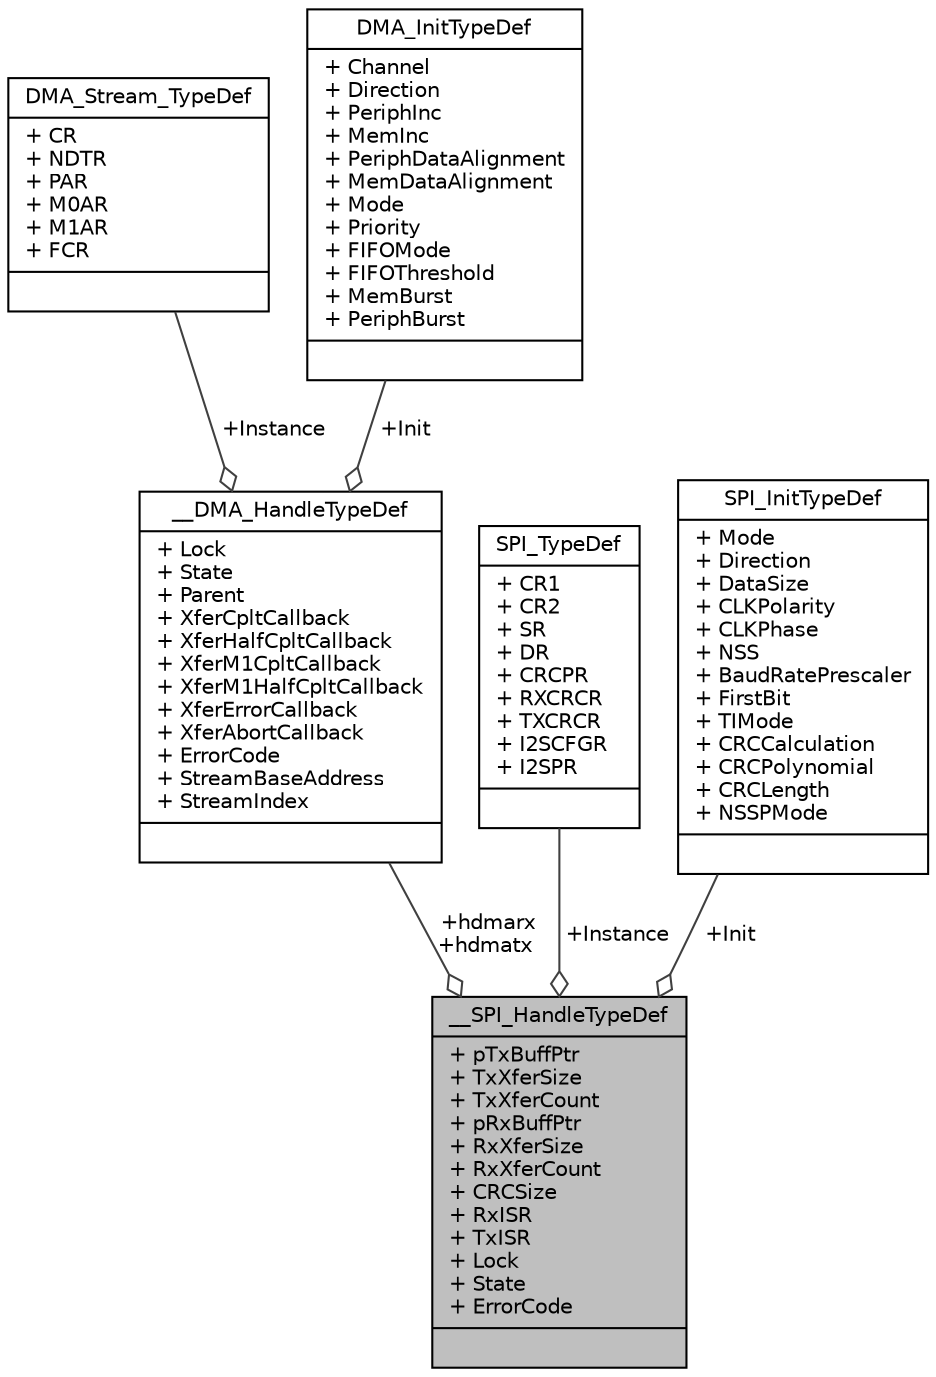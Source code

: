 digraph "__SPI_HandleTypeDef"
{
  edge [fontname="Helvetica",fontsize="10",labelfontname="Helvetica",labelfontsize="10"];
  node [fontname="Helvetica",fontsize="10",shape=record];
  Node1 [label="{__SPI_HandleTypeDef\n|+ pTxBuffPtr\l+ TxXferSize\l+ TxXferCount\l+ pRxBuffPtr\l+ RxXferSize\l+ RxXferCount\l+ CRCSize\l+ RxISR\l+ TxISR\l+ Lock\l+ State\l+ ErrorCode\l|}",height=0.2,width=0.4,color="black", fillcolor="grey75", style="filled", fontcolor="black"];
  Node2 -> Node1 [color="grey25",fontsize="10",style="solid",label=" +hdmarx\n+hdmatx" ,arrowhead="odiamond",fontname="Helvetica"];
  Node2 [label="{__DMA_HandleTypeDef\n|+ Lock\l+ State\l+ Parent\l+ XferCpltCallback\l+ XferHalfCpltCallback\l+ XferM1CpltCallback\l+ XferM1HalfCpltCallback\l+ XferErrorCallback\l+ XferAbortCallback\l+ ErrorCode\l+ StreamBaseAddress\l+ StreamIndex\l|}",height=0.2,width=0.4,color="black", fillcolor="white", style="filled",URL="$struct_____d_m_a___handle_type_def.html",tooltip="DMA handle Structure definition. "];
  Node3 -> Node2 [color="grey25",fontsize="10",style="solid",label=" +Instance" ,arrowhead="odiamond",fontname="Helvetica"];
  Node3 [label="{DMA_Stream_TypeDef\n|+ CR\l+ NDTR\l+ PAR\l+ M0AR\l+ M1AR\l+ FCR\l|}",height=0.2,width=0.4,color="black", fillcolor="white", style="filled",URL="$struct_d_m_a___stream___type_def.html",tooltip="DMA Controller. "];
  Node4 -> Node2 [color="grey25",fontsize="10",style="solid",label=" +Init" ,arrowhead="odiamond",fontname="Helvetica"];
  Node4 [label="{DMA_InitTypeDef\n|+ Channel\l+ Direction\l+ PeriphInc\l+ MemInc\l+ PeriphDataAlignment\l+ MemDataAlignment\l+ Mode\l+ Priority\l+ FIFOMode\l+ FIFOThreshold\l+ MemBurst\l+ PeriphBurst\l|}",height=0.2,width=0.4,color="black", fillcolor="white", style="filled",URL="$struct_d_m_a___init_type_def.html",tooltip="DMA Configuration Structure definition. "];
  Node5 -> Node1 [color="grey25",fontsize="10",style="solid",label=" +Instance" ,arrowhead="odiamond",fontname="Helvetica"];
  Node5 [label="{SPI_TypeDef\n|+ CR1\l+ CR2\l+ SR\l+ DR\l+ CRCPR\l+ RXCRCR\l+ TXCRCR\l+ I2SCFGR\l+ I2SPR\l|}",height=0.2,width=0.4,color="black", fillcolor="white", style="filled",URL="$struct_s_p_i___type_def.html",tooltip="Serial Peripheral Interface. "];
  Node6 -> Node1 [color="grey25",fontsize="10",style="solid",label=" +Init" ,arrowhead="odiamond",fontname="Helvetica"];
  Node6 [label="{SPI_InitTypeDef\n|+ Mode\l+ Direction\l+ DataSize\l+ CLKPolarity\l+ CLKPhase\l+ NSS\l+ BaudRatePrescaler\l+ FirstBit\l+ TIMode\l+ CRCCalculation\l+ CRCPolynomial\l+ CRCLength\l+ NSSPMode\l|}",height=0.2,width=0.4,color="black", fillcolor="white", style="filled",URL="$struct_s_p_i___init_type_def.html",tooltip="SPI Configuration Structure definition. "];
}
